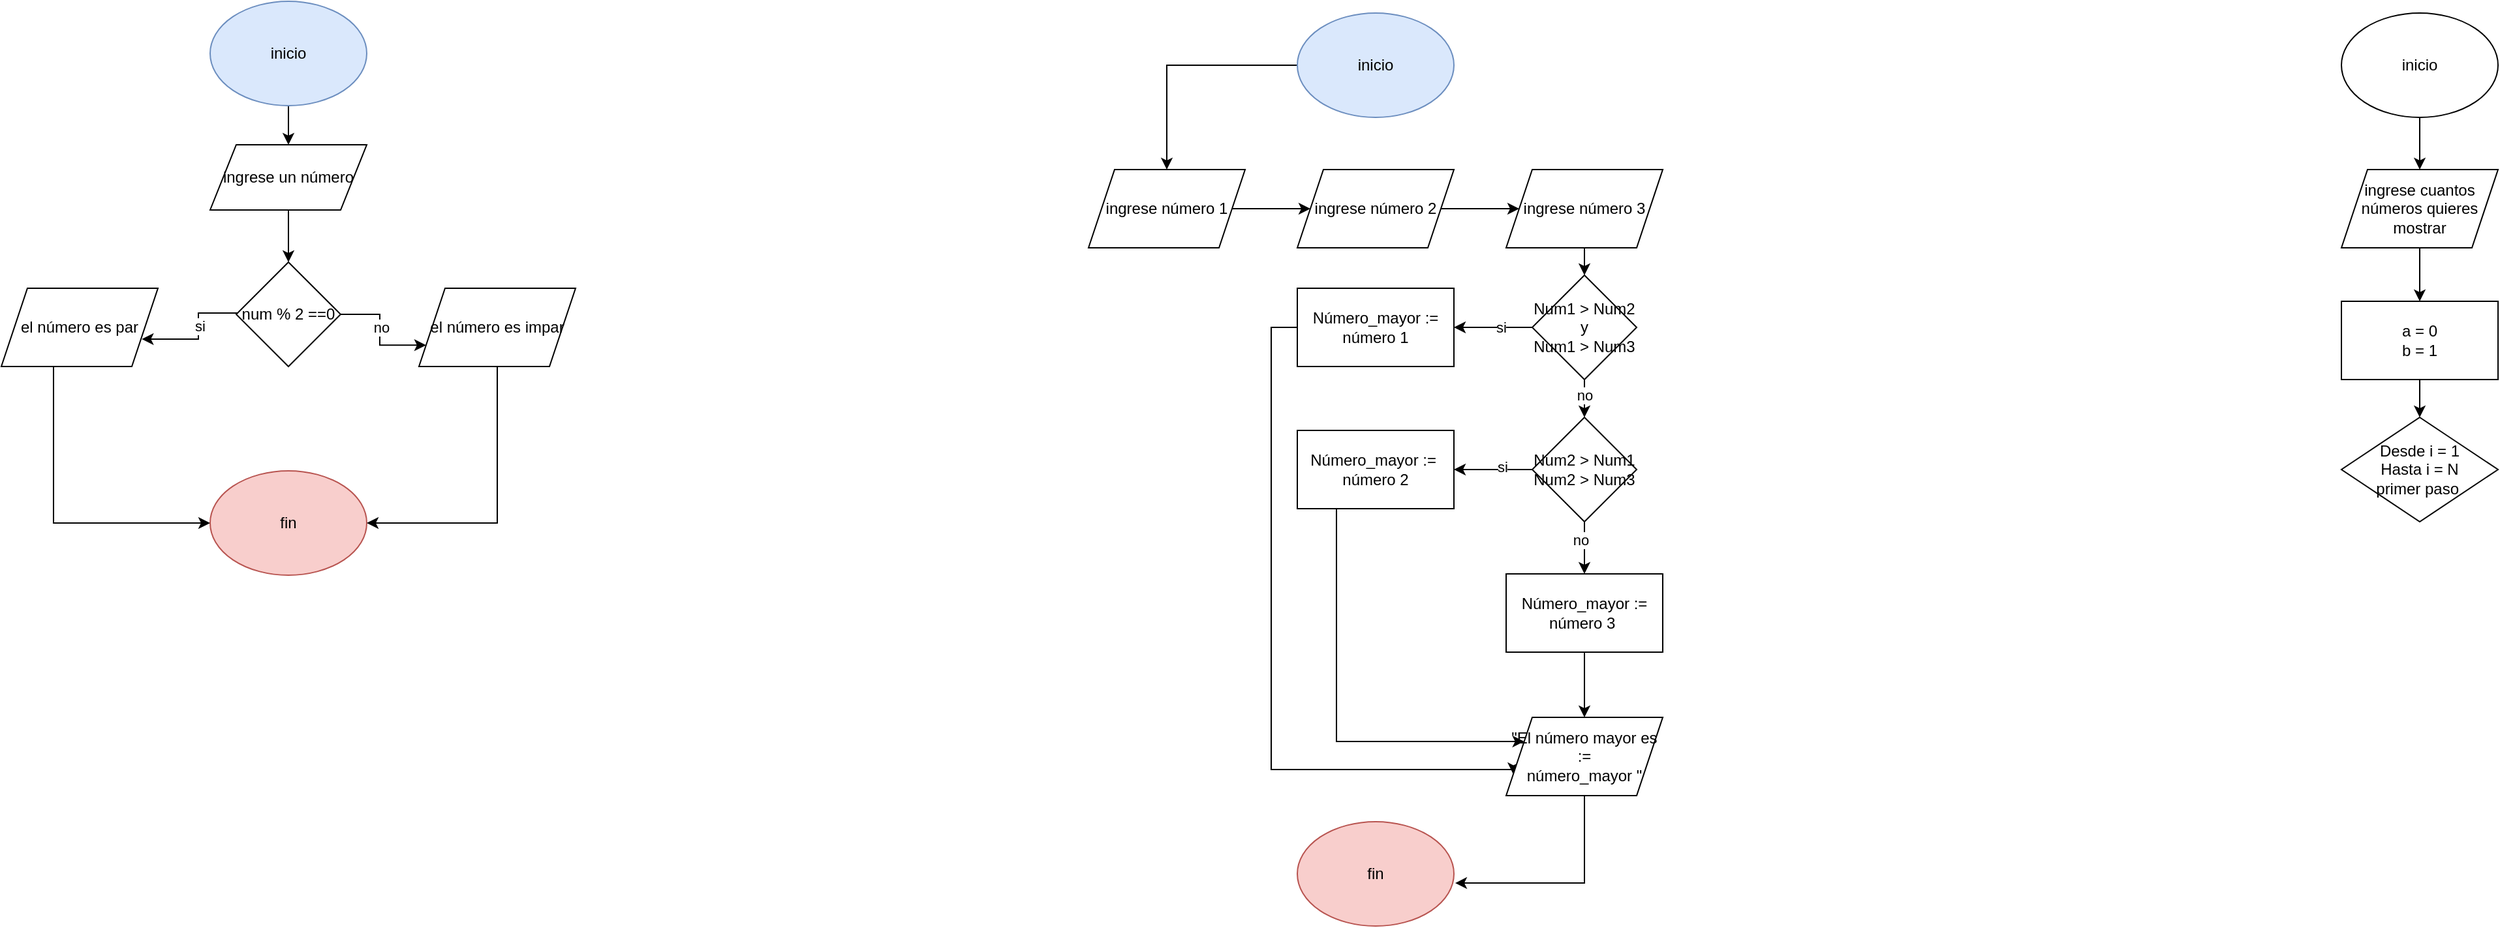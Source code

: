 <mxfile version="26.0.11">
  <diagram name="Página-1" id="sJ8FpPoxX_cDMZ1G_iWL">
    <mxGraphModel dx="2261" dy="1889" grid="1" gridSize="10" guides="1" tooltips="1" connect="1" arrows="1" fold="1" page="1" pageScale="1" pageWidth="827" pageHeight="1169" math="0" shadow="0">
      <root>
        <mxCell id="0" />
        <mxCell id="1" parent="0" />
        <mxCell id="dbxxkLrnTNXhSZVxiJWv-4" style="edgeStyle=orthogonalEdgeStyle;rounded=0;orthogonalLoop=1;jettySize=auto;html=1;exitX=0.5;exitY=1;exitDx=0;exitDy=0;entryX=0.5;entryY=0;entryDx=0;entryDy=0;" edge="1" parent="1" source="dbxxkLrnTNXhSZVxiJWv-1" target="dbxxkLrnTNXhSZVxiJWv-3">
          <mxGeometry relative="1" as="geometry" />
        </mxCell>
        <mxCell id="dbxxkLrnTNXhSZVxiJWv-1" value="inicio" style="ellipse;whiteSpace=wrap;html=1;fillColor=#dae8fc;strokeColor=#6c8ebf;" vertex="1" parent="1">
          <mxGeometry x="-473" y="-1169" width="120" height="80" as="geometry" />
        </mxCell>
        <mxCell id="dbxxkLrnTNXhSZVxiJWv-2" value="fin" style="ellipse;whiteSpace=wrap;html=1;fillColor=#f8cecc;strokeColor=#b85450;" vertex="1" parent="1">
          <mxGeometry x="-473" y="-809" width="120" height="80" as="geometry" />
        </mxCell>
        <mxCell id="dbxxkLrnTNXhSZVxiJWv-9" style="edgeStyle=orthogonalEdgeStyle;rounded=0;orthogonalLoop=1;jettySize=auto;html=1;entryX=0.5;entryY=0;entryDx=0;entryDy=0;" edge="1" parent="1" source="dbxxkLrnTNXhSZVxiJWv-3" target="dbxxkLrnTNXhSZVxiJWv-5">
          <mxGeometry relative="1" as="geometry" />
        </mxCell>
        <mxCell id="dbxxkLrnTNXhSZVxiJWv-3" value="ingrese un número" style="shape=parallelogram;perimeter=parallelogramPerimeter;whiteSpace=wrap;html=1;fixedSize=1;" vertex="1" parent="1">
          <mxGeometry x="-473" y="-1059" width="120" height="50" as="geometry" />
        </mxCell>
        <mxCell id="dbxxkLrnTNXhSZVxiJWv-17" style="edgeStyle=orthogonalEdgeStyle;rounded=0;orthogonalLoop=1;jettySize=auto;html=1;entryX=0;entryY=0.75;entryDx=0;entryDy=0;" edge="1" parent="1" source="dbxxkLrnTNXhSZVxiJWv-5" target="dbxxkLrnTNXhSZVxiJWv-10">
          <mxGeometry relative="1" as="geometry" />
        </mxCell>
        <mxCell id="dbxxkLrnTNXhSZVxiJWv-18" value="no" style="edgeLabel;html=1;align=center;verticalAlign=middle;resizable=0;points=[];" vertex="1" connectable="0" parent="dbxxkLrnTNXhSZVxiJWv-17">
          <mxGeometry x="-0.102" y="1" relative="1" as="geometry">
            <mxPoint as="offset" />
          </mxGeometry>
        </mxCell>
        <mxCell id="dbxxkLrnTNXhSZVxiJWv-19" style="edgeStyle=orthogonalEdgeStyle;rounded=0;orthogonalLoop=1;jettySize=auto;html=1;exitX=0;exitY=0.5;exitDx=0;exitDy=0;" edge="1" parent="1">
          <mxGeometry relative="1" as="geometry">
            <mxPoint x="-452" y="-930" as="sourcePoint" />
            <mxPoint x="-525.333" y="-910" as="targetPoint" />
            <Array as="points">
              <mxPoint x="-482" y="-930" />
              <mxPoint x="-482" y="-910" />
            </Array>
          </mxGeometry>
        </mxCell>
        <mxCell id="dbxxkLrnTNXhSZVxiJWv-20" value="si" style="edgeLabel;html=1;align=center;verticalAlign=middle;resizable=0;points=[];" vertex="1" connectable="0" parent="dbxxkLrnTNXhSZVxiJWv-19">
          <mxGeometry x="-0.143" y="1" relative="1" as="geometry">
            <mxPoint as="offset" />
          </mxGeometry>
        </mxCell>
        <mxCell id="dbxxkLrnTNXhSZVxiJWv-5" value="num % 2 ==0" style="rhombus;whiteSpace=wrap;html=1;" vertex="1" parent="1">
          <mxGeometry x="-453" y="-969" width="80" height="80" as="geometry" />
        </mxCell>
        <mxCell id="dbxxkLrnTNXhSZVxiJWv-22" style="edgeStyle=orthogonalEdgeStyle;rounded=0;orthogonalLoop=1;jettySize=auto;html=1;exitX=0.5;exitY=1;exitDx=0;exitDy=0;entryX=1;entryY=0.5;entryDx=0;entryDy=0;" edge="1" parent="1" source="dbxxkLrnTNXhSZVxiJWv-10" target="dbxxkLrnTNXhSZVxiJWv-2">
          <mxGeometry relative="1" as="geometry" />
        </mxCell>
        <mxCell id="dbxxkLrnTNXhSZVxiJWv-10" value="el número es impar" style="shape=parallelogram;perimeter=parallelogramPerimeter;whiteSpace=wrap;html=1;fixedSize=1;" vertex="1" parent="1">
          <mxGeometry x="-313" y="-949" width="120" height="60" as="geometry" />
        </mxCell>
        <mxCell id="dbxxkLrnTNXhSZVxiJWv-21" style="edgeStyle=orthogonalEdgeStyle;rounded=0;orthogonalLoop=1;jettySize=auto;html=1;exitX=0.358;exitY=1;exitDx=0;exitDy=0;exitPerimeter=0;" edge="1" parent="1" source="dbxxkLrnTNXhSZVxiJWv-12">
          <mxGeometry relative="1" as="geometry">
            <mxPoint x="-473" y="-769" as="targetPoint" />
            <mxPoint x="-593" y="-819" as="sourcePoint" />
            <Array as="points">
              <mxPoint x="-593" y="-889" />
              <mxPoint x="-593" y="-769" />
            </Array>
          </mxGeometry>
        </mxCell>
        <mxCell id="dbxxkLrnTNXhSZVxiJWv-12" value="el número es par" style="shape=parallelogram;perimeter=parallelogramPerimeter;whiteSpace=wrap;html=1;fixedSize=1;" vertex="1" parent="1">
          <mxGeometry x="-633" y="-949" width="120" height="60" as="geometry" />
        </mxCell>
        <mxCell id="dbxxkLrnTNXhSZVxiJWv-29" style="edgeStyle=orthogonalEdgeStyle;rounded=0;orthogonalLoop=1;jettySize=auto;html=1;exitX=0;exitY=0.5;exitDx=0;exitDy=0;entryX=0.5;entryY=0;entryDx=0;entryDy=0;" edge="1" parent="1" source="dbxxkLrnTNXhSZVxiJWv-23" target="dbxxkLrnTNXhSZVxiJWv-27">
          <mxGeometry relative="1" as="geometry" />
        </mxCell>
        <mxCell id="dbxxkLrnTNXhSZVxiJWv-23" value="inicio" style="ellipse;whiteSpace=wrap;html=1;fillColor=#dae8fc;strokeColor=#6c8ebf;" vertex="1" parent="1">
          <mxGeometry x="360" y="-1160" width="120" height="80" as="geometry" />
        </mxCell>
        <mxCell id="dbxxkLrnTNXhSZVxiJWv-32" style="edgeStyle=orthogonalEdgeStyle;rounded=0;orthogonalLoop=1;jettySize=auto;html=1;" edge="1" parent="1" source="dbxxkLrnTNXhSZVxiJWv-24" target="dbxxkLrnTNXhSZVxiJWv-28">
          <mxGeometry relative="1" as="geometry" />
        </mxCell>
        <mxCell id="dbxxkLrnTNXhSZVxiJWv-24" value="ingrese número 2" style="shape=parallelogram;perimeter=parallelogramPerimeter;whiteSpace=wrap;html=1;fixedSize=1;" vertex="1" parent="1">
          <mxGeometry x="360" y="-1040" width="120" height="60" as="geometry" />
        </mxCell>
        <mxCell id="dbxxkLrnTNXhSZVxiJWv-31" style="edgeStyle=orthogonalEdgeStyle;rounded=0;orthogonalLoop=1;jettySize=auto;html=1;exitX=1;exitY=0.5;exitDx=0;exitDy=0;" edge="1" parent="1" source="dbxxkLrnTNXhSZVxiJWv-27" target="dbxxkLrnTNXhSZVxiJWv-24">
          <mxGeometry relative="1" as="geometry" />
        </mxCell>
        <mxCell id="dbxxkLrnTNXhSZVxiJWv-27" value="ingrese número 1" style="shape=parallelogram;perimeter=parallelogramPerimeter;whiteSpace=wrap;html=1;fixedSize=1;" vertex="1" parent="1">
          <mxGeometry x="200" y="-1040" width="120" height="60" as="geometry" />
        </mxCell>
        <mxCell id="dbxxkLrnTNXhSZVxiJWv-36" style="edgeStyle=orthogonalEdgeStyle;rounded=0;orthogonalLoop=1;jettySize=auto;html=1;entryX=0.5;entryY=0;entryDx=0;entryDy=0;" edge="1" parent="1" source="dbxxkLrnTNXhSZVxiJWv-28" target="dbxxkLrnTNXhSZVxiJWv-35">
          <mxGeometry relative="1" as="geometry" />
        </mxCell>
        <mxCell id="dbxxkLrnTNXhSZVxiJWv-28" value="ingrese número 3" style="shape=parallelogram;perimeter=parallelogramPerimeter;whiteSpace=wrap;html=1;fixedSize=1;" vertex="1" parent="1">
          <mxGeometry x="520" y="-1040" width="120" height="60" as="geometry" />
        </mxCell>
        <mxCell id="dbxxkLrnTNXhSZVxiJWv-39" style="edgeStyle=orthogonalEdgeStyle;rounded=0;orthogonalLoop=1;jettySize=auto;html=1;exitX=0;exitY=0.5;exitDx=0;exitDy=0;entryX=1;entryY=0.5;entryDx=0;entryDy=0;" edge="1" parent="1" source="dbxxkLrnTNXhSZVxiJWv-35" target="dbxxkLrnTNXhSZVxiJWv-37">
          <mxGeometry relative="1" as="geometry" />
        </mxCell>
        <mxCell id="dbxxkLrnTNXhSZVxiJWv-52" value="si" style="edgeLabel;html=1;align=center;verticalAlign=middle;resizable=0;points=[];" vertex="1" connectable="0" parent="dbxxkLrnTNXhSZVxiJWv-39">
          <mxGeometry x="-0.2" relative="1" as="geometry">
            <mxPoint as="offset" />
          </mxGeometry>
        </mxCell>
        <mxCell id="dbxxkLrnTNXhSZVxiJWv-43" style="edgeStyle=orthogonalEdgeStyle;rounded=0;orthogonalLoop=1;jettySize=auto;html=1;exitX=0.5;exitY=1;exitDx=0;exitDy=0;entryX=0.5;entryY=0;entryDx=0;entryDy=0;" edge="1" parent="1" source="dbxxkLrnTNXhSZVxiJWv-35" target="dbxxkLrnTNXhSZVxiJWv-41">
          <mxGeometry relative="1" as="geometry" />
        </mxCell>
        <mxCell id="dbxxkLrnTNXhSZVxiJWv-44" value="no" style="edgeLabel;html=1;align=center;verticalAlign=middle;resizable=0;points=[];" vertex="1" connectable="0" parent="dbxxkLrnTNXhSZVxiJWv-43">
          <mxGeometry x="-0.172" relative="1" as="geometry">
            <mxPoint as="offset" />
          </mxGeometry>
        </mxCell>
        <mxCell id="dbxxkLrnTNXhSZVxiJWv-35" value="Num1 &amp;gt; Num2&lt;div&gt;y&lt;br&gt;&lt;div&gt;Num1 &amp;gt; Num3&lt;/div&gt;&lt;/div&gt;" style="rhombus;whiteSpace=wrap;html=1;" vertex="1" parent="1">
          <mxGeometry x="540" y="-959" width="80" height="80" as="geometry" />
        </mxCell>
        <mxCell id="dbxxkLrnTNXhSZVxiJWv-77" style="edgeStyle=orthogonalEdgeStyle;rounded=0;orthogonalLoop=1;jettySize=auto;html=1;exitX=0;exitY=0.5;exitDx=0;exitDy=0;entryX=0;entryY=0.75;entryDx=0;entryDy=0;" edge="1" parent="1" source="dbxxkLrnTNXhSZVxiJWv-37" target="dbxxkLrnTNXhSZVxiJWv-58">
          <mxGeometry relative="1" as="geometry">
            <Array as="points">
              <mxPoint x="340" y="-919" />
              <mxPoint x="340" y="-580" />
              <mxPoint x="526" y="-580" />
            </Array>
          </mxGeometry>
        </mxCell>
        <mxCell id="dbxxkLrnTNXhSZVxiJWv-37" value="Número_mayor := número 1" style="rounded=0;whiteSpace=wrap;html=1;" vertex="1" parent="1">
          <mxGeometry x="360" y="-949" width="120" height="60" as="geometry" />
        </mxCell>
        <mxCell id="dbxxkLrnTNXhSZVxiJWv-46" style="edgeStyle=orthogonalEdgeStyle;rounded=0;orthogonalLoop=1;jettySize=auto;html=1;exitX=0;exitY=0.5;exitDx=0;exitDy=0;" edge="1" parent="1" source="dbxxkLrnTNXhSZVxiJWv-41" target="dbxxkLrnTNXhSZVxiJWv-45">
          <mxGeometry relative="1" as="geometry" />
        </mxCell>
        <mxCell id="dbxxkLrnTNXhSZVxiJWv-53" value="si" style="edgeLabel;html=1;align=center;verticalAlign=middle;resizable=0;points=[];" vertex="1" connectable="0" parent="dbxxkLrnTNXhSZVxiJWv-46">
          <mxGeometry x="-0.233" y="-2" relative="1" as="geometry">
            <mxPoint as="offset" />
          </mxGeometry>
        </mxCell>
        <mxCell id="dbxxkLrnTNXhSZVxiJWv-56" style="edgeStyle=orthogonalEdgeStyle;rounded=0;orthogonalLoop=1;jettySize=auto;html=1;exitX=0.5;exitY=1;exitDx=0;exitDy=0;" edge="1" parent="1" source="dbxxkLrnTNXhSZVxiJWv-41" target="dbxxkLrnTNXhSZVxiJWv-54">
          <mxGeometry relative="1" as="geometry" />
        </mxCell>
        <mxCell id="dbxxkLrnTNXhSZVxiJWv-57" value="no" style="edgeLabel;html=1;align=center;verticalAlign=middle;resizable=0;points=[];" vertex="1" connectable="0" parent="dbxxkLrnTNXhSZVxiJWv-56">
          <mxGeometry x="-0.3" y="-3" relative="1" as="geometry">
            <mxPoint as="offset" />
          </mxGeometry>
        </mxCell>
        <mxCell id="dbxxkLrnTNXhSZVxiJWv-41" value="Num2 &amp;gt; Num1&lt;div&gt;Num2 &amp;gt; Num3&lt;/div&gt;" style="rhombus;whiteSpace=wrap;html=1;" vertex="1" parent="1">
          <mxGeometry x="540" y="-850" width="80" height="80" as="geometry" />
        </mxCell>
        <mxCell id="dbxxkLrnTNXhSZVxiJWv-74" style="edgeStyle=orthogonalEdgeStyle;rounded=0;orthogonalLoop=1;jettySize=auto;html=1;entryX=0;entryY=0.25;entryDx=0;entryDy=0;" edge="1" parent="1" source="dbxxkLrnTNXhSZVxiJWv-45" target="dbxxkLrnTNXhSZVxiJWv-58">
          <mxGeometry relative="1" as="geometry">
            <Array as="points">
              <mxPoint x="390" y="-601" />
            </Array>
          </mxGeometry>
        </mxCell>
        <mxCell id="dbxxkLrnTNXhSZVxiJWv-45" value="Número_mayor :=&amp;nbsp;&lt;div&gt;número 2&lt;/div&gt;" style="rounded=0;whiteSpace=wrap;html=1;" vertex="1" parent="1">
          <mxGeometry x="360" y="-840" width="120" height="60" as="geometry" />
        </mxCell>
        <mxCell id="dbxxkLrnTNXhSZVxiJWv-59" style="edgeStyle=orthogonalEdgeStyle;rounded=0;orthogonalLoop=1;jettySize=auto;html=1;entryX=0.5;entryY=0;entryDx=0;entryDy=0;" edge="1" parent="1" source="dbxxkLrnTNXhSZVxiJWv-54" target="dbxxkLrnTNXhSZVxiJWv-58">
          <mxGeometry relative="1" as="geometry" />
        </mxCell>
        <mxCell id="dbxxkLrnTNXhSZVxiJWv-54" value="Número_mayor := número 3&amp;nbsp;" style="rounded=0;whiteSpace=wrap;html=1;" vertex="1" parent="1">
          <mxGeometry x="520" y="-730" width="120" height="60" as="geometry" />
        </mxCell>
        <mxCell id="dbxxkLrnTNXhSZVxiJWv-58" value="&quot;El número mayor es :=&lt;div&gt;número_mayor &quot;&lt;/div&gt;" style="shape=parallelogram;perimeter=parallelogramPerimeter;whiteSpace=wrap;html=1;fixedSize=1;" vertex="1" parent="1">
          <mxGeometry x="520" y="-620" width="120" height="60" as="geometry" />
        </mxCell>
        <mxCell id="dbxxkLrnTNXhSZVxiJWv-60" value="fin" style="ellipse;whiteSpace=wrap;html=1;fillColor=#f8cecc;strokeColor=#b85450;" vertex="1" parent="1">
          <mxGeometry x="360" y="-540" width="120" height="80" as="geometry" />
        </mxCell>
        <mxCell id="dbxxkLrnTNXhSZVxiJWv-66" style="edgeStyle=orthogonalEdgeStyle;rounded=0;orthogonalLoop=1;jettySize=auto;html=1;exitX=0.5;exitY=1;exitDx=0;exitDy=0;" edge="1" parent="1" source="dbxxkLrnTNXhSZVxiJWv-62" target="dbxxkLrnTNXhSZVxiJWv-65">
          <mxGeometry relative="1" as="geometry" />
        </mxCell>
        <mxCell id="dbxxkLrnTNXhSZVxiJWv-62" value="inicio" style="ellipse;whiteSpace=wrap;html=1;" vertex="1" parent="1">
          <mxGeometry x="1160" y="-1160" width="120" height="80" as="geometry" />
        </mxCell>
        <mxCell id="dbxxkLrnTNXhSZVxiJWv-68" style="edgeStyle=orthogonalEdgeStyle;rounded=0;orthogonalLoop=1;jettySize=auto;html=1;entryX=0.5;entryY=0;entryDx=0;entryDy=0;" edge="1" parent="1" source="dbxxkLrnTNXhSZVxiJWv-65" target="dbxxkLrnTNXhSZVxiJWv-67">
          <mxGeometry relative="1" as="geometry" />
        </mxCell>
        <mxCell id="dbxxkLrnTNXhSZVxiJWv-65" value="ingrese cuantos números quieres mostrar" style="shape=parallelogram;perimeter=parallelogramPerimeter;whiteSpace=wrap;html=1;fixedSize=1;" vertex="1" parent="1">
          <mxGeometry x="1160" y="-1040" width="120" height="60" as="geometry" />
        </mxCell>
        <mxCell id="dbxxkLrnTNXhSZVxiJWv-71" style="edgeStyle=orthogonalEdgeStyle;rounded=0;orthogonalLoop=1;jettySize=auto;html=1;exitX=0.5;exitY=1;exitDx=0;exitDy=0;entryX=0.5;entryY=0;entryDx=0;entryDy=0;" edge="1" parent="1" source="dbxxkLrnTNXhSZVxiJWv-67" target="dbxxkLrnTNXhSZVxiJWv-69">
          <mxGeometry relative="1" as="geometry" />
        </mxCell>
        <mxCell id="dbxxkLrnTNXhSZVxiJWv-67" value="a = 0&lt;div&gt;b = 1&lt;/div&gt;" style="rounded=0;whiteSpace=wrap;html=1;" vertex="1" parent="1">
          <mxGeometry x="1160" y="-939" width="120" height="60" as="geometry" />
        </mxCell>
        <mxCell id="dbxxkLrnTNXhSZVxiJWv-69" value="Desde i = 1&lt;div&gt;Hasta i = N&lt;/div&gt;&lt;div&gt;primer paso&amp;nbsp;&lt;/div&gt;" style="rhombus;whiteSpace=wrap;html=1;" vertex="1" parent="1">
          <mxGeometry x="1160" y="-850" width="120" height="80" as="geometry" />
        </mxCell>
        <mxCell id="dbxxkLrnTNXhSZVxiJWv-75" style="edgeStyle=orthogonalEdgeStyle;rounded=0;orthogonalLoop=1;jettySize=auto;html=1;entryX=1.008;entryY=0.588;entryDx=0;entryDy=0;entryPerimeter=0;" edge="1" parent="1" source="dbxxkLrnTNXhSZVxiJWv-58" target="dbxxkLrnTNXhSZVxiJWv-60">
          <mxGeometry relative="1" as="geometry">
            <Array as="points">
              <mxPoint x="580" y="-493" />
            </Array>
          </mxGeometry>
        </mxCell>
      </root>
    </mxGraphModel>
  </diagram>
</mxfile>
